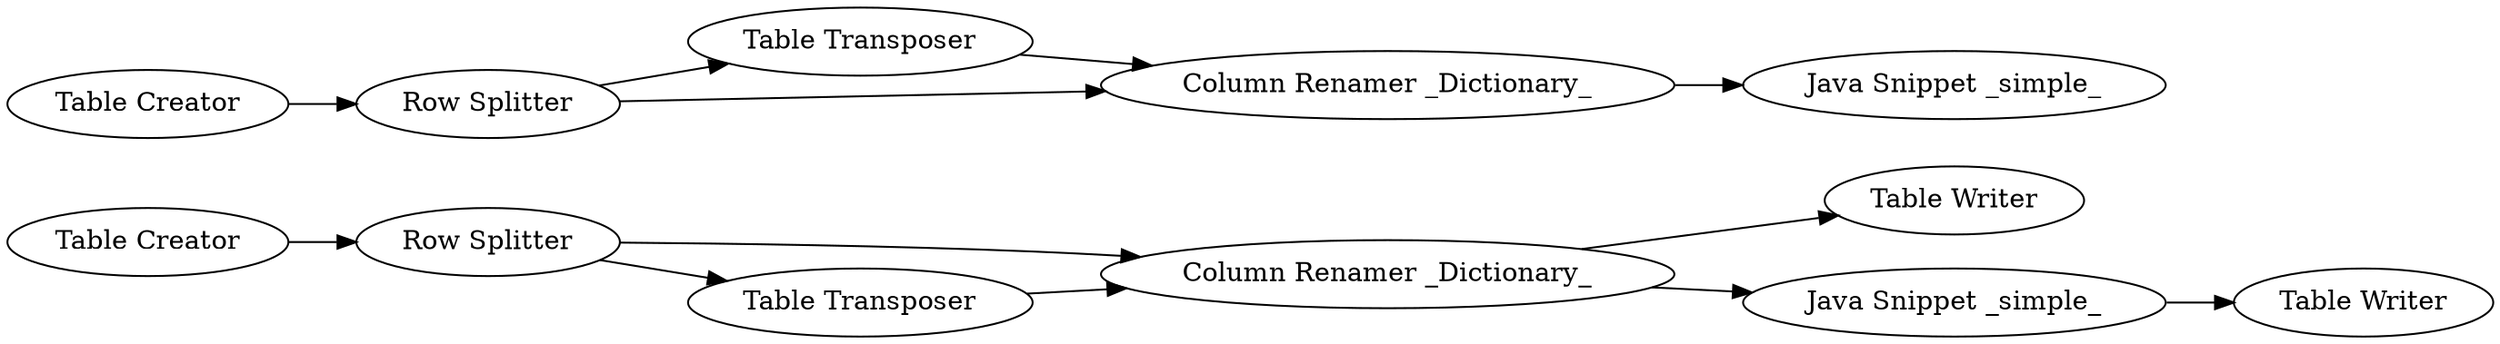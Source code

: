 digraph {
	4 -> 7
	10 -> 13
	4 -> 15
	5 -> 4
	15 -> 8
	2 -> 4
	12 -> 16
	1 -> 2
	9 -> 10
	2 -> 5
	10 -> 12
	13 -> 12
	5 [label="Table Transposer"]
	16 [label="Java Snippet _simple_"]
	13 [label="Table Transposer"]
	1 [label="Table Creator"]
	7 [label="Table Writer"]
	9 [label="Table Creator"]
	4 [label="Column Renamer _Dictionary_"]
	8 [label="Table Writer"]
	15 [label="Java Snippet _simple_"]
	12 [label="Column Renamer _Dictionary_"]
	2 [label="Row Splitter"]
	10 [label="Row Splitter"]
	rankdir=LR
}
